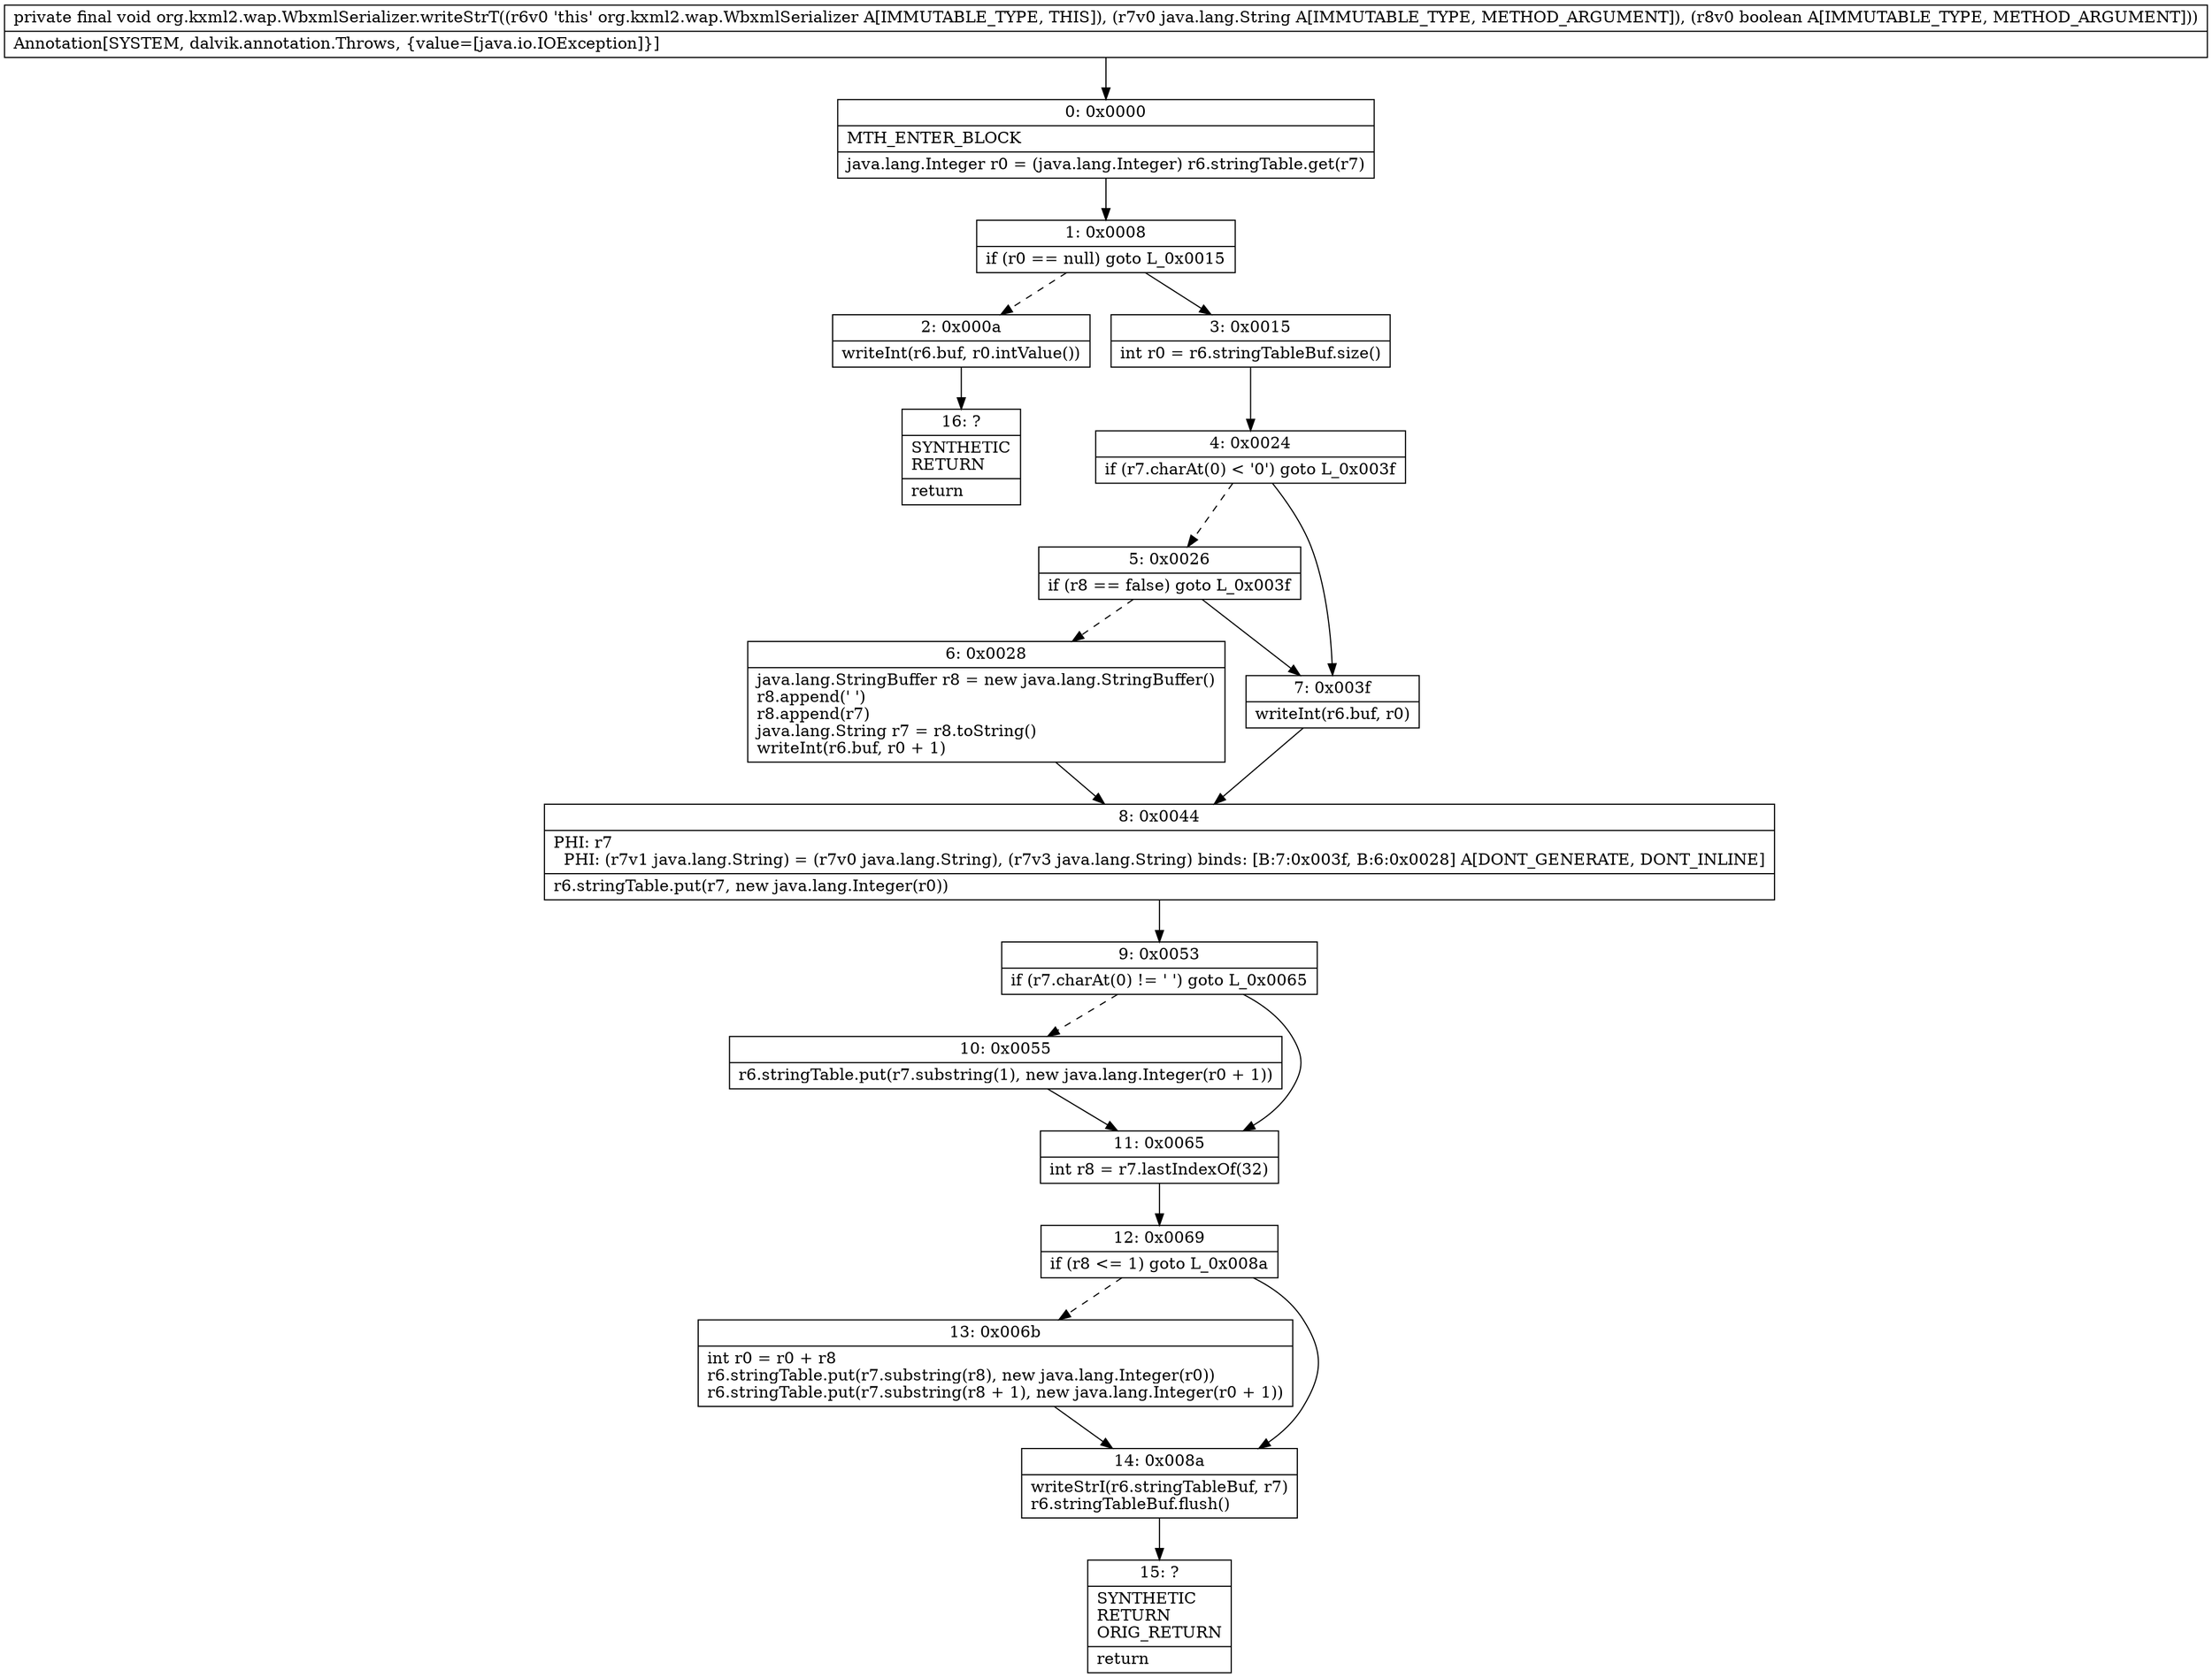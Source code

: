 digraph "CFG fororg.kxml2.wap.WbxmlSerializer.writeStrT(Ljava\/lang\/String;Z)V" {
Node_0 [shape=record,label="{0\:\ 0x0000|MTH_ENTER_BLOCK\l|java.lang.Integer r0 = (java.lang.Integer) r6.stringTable.get(r7)\l}"];
Node_1 [shape=record,label="{1\:\ 0x0008|if (r0 == null) goto L_0x0015\l}"];
Node_2 [shape=record,label="{2\:\ 0x000a|writeInt(r6.buf, r0.intValue())\l}"];
Node_3 [shape=record,label="{3\:\ 0x0015|int r0 = r6.stringTableBuf.size()\l}"];
Node_4 [shape=record,label="{4\:\ 0x0024|if (r7.charAt(0) \< '0') goto L_0x003f\l}"];
Node_5 [shape=record,label="{5\:\ 0x0026|if (r8 == false) goto L_0x003f\l}"];
Node_6 [shape=record,label="{6\:\ 0x0028|java.lang.StringBuffer r8 = new java.lang.StringBuffer()\lr8.append(' ')\lr8.append(r7)\ljava.lang.String r7 = r8.toString()\lwriteInt(r6.buf, r0 + 1)\l}"];
Node_7 [shape=record,label="{7\:\ 0x003f|writeInt(r6.buf, r0)\l}"];
Node_8 [shape=record,label="{8\:\ 0x0044|PHI: r7 \l  PHI: (r7v1 java.lang.String) = (r7v0 java.lang.String), (r7v3 java.lang.String) binds: [B:7:0x003f, B:6:0x0028] A[DONT_GENERATE, DONT_INLINE]\l|r6.stringTable.put(r7, new java.lang.Integer(r0))\l}"];
Node_9 [shape=record,label="{9\:\ 0x0053|if (r7.charAt(0) != ' ') goto L_0x0065\l}"];
Node_10 [shape=record,label="{10\:\ 0x0055|r6.stringTable.put(r7.substring(1), new java.lang.Integer(r0 + 1))\l}"];
Node_11 [shape=record,label="{11\:\ 0x0065|int r8 = r7.lastIndexOf(32)\l}"];
Node_12 [shape=record,label="{12\:\ 0x0069|if (r8 \<= 1) goto L_0x008a\l}"];
Node_13 [shape=record,label="{13\:\ 0x006b|int r0 = r0 + r8\lr6.stringTable.put(r7.substring(r8), new java.lang.Integer(r0))\lr6.stringTable.put(r7.substring(r8 + 1), new java.lang.Integer(r0 + 1))\l}"];
Node_14 [shape=record,label="{14\:\ 0x008a|writeStrI(r6.stringTableBuf, r7)\lr6.stringTableBuf.flush()\l}"];
Node_15 [shape=record,label="{15\:\ ?|SYNTHETIC\lRETURN\lORIG_RETURN\l|return\l}"];
Node_16 [shape=record,label="{16\:\ ?|SYNTHETIC\lRETURN\l|return\l}"];
MethodNode[shape=record,label="{private final void org.kxml2.wap.WbxmlSerializer.writeStrT((r6v0 'this' org.kxml2.wap.WbxmlSerializer A[IMMUTABLE_TYPE, THIS]), (r7v0 java.lang.String A[IMMUTABLE_TYPE, METHOD_ARGUMENT]), (r8v0 boolean A[IMMUTABLE_TYPE, METHOD_ARGUMENT]))  | Annotation[SYSTEM, dalvik.annotation.Throws, \{value=[java.io.IOException]\}]\l}"];
MethodNode -> Node_0;
Node_0 -> Node_1;
Node_1 -> Node_2[style=dashed];
Node_1 -> Node_3;
Node_2 -> Node_16;
Node_3 -> Node_4;
Node_4 -> Node_5[style=dashed];
Node_4 -> Node_7;
Node_5 -> Node_6[style=dashed];
Node_5 -> Node_7;
Node_6 -> Node_8;
Node_7 -> Node_8;
Node_8 -> Node_9;
Node_9 -> Node_10[style=dashed];
Node_9 -> Node_11;
Node_10 -> Node_11;
Node_11 -> Node_12;
Node_12 -> Node_13[style=dashed];
Node_12 -> Node_14;
Node_13 -> Node_14;
Node_14 -> Node_15;
}

